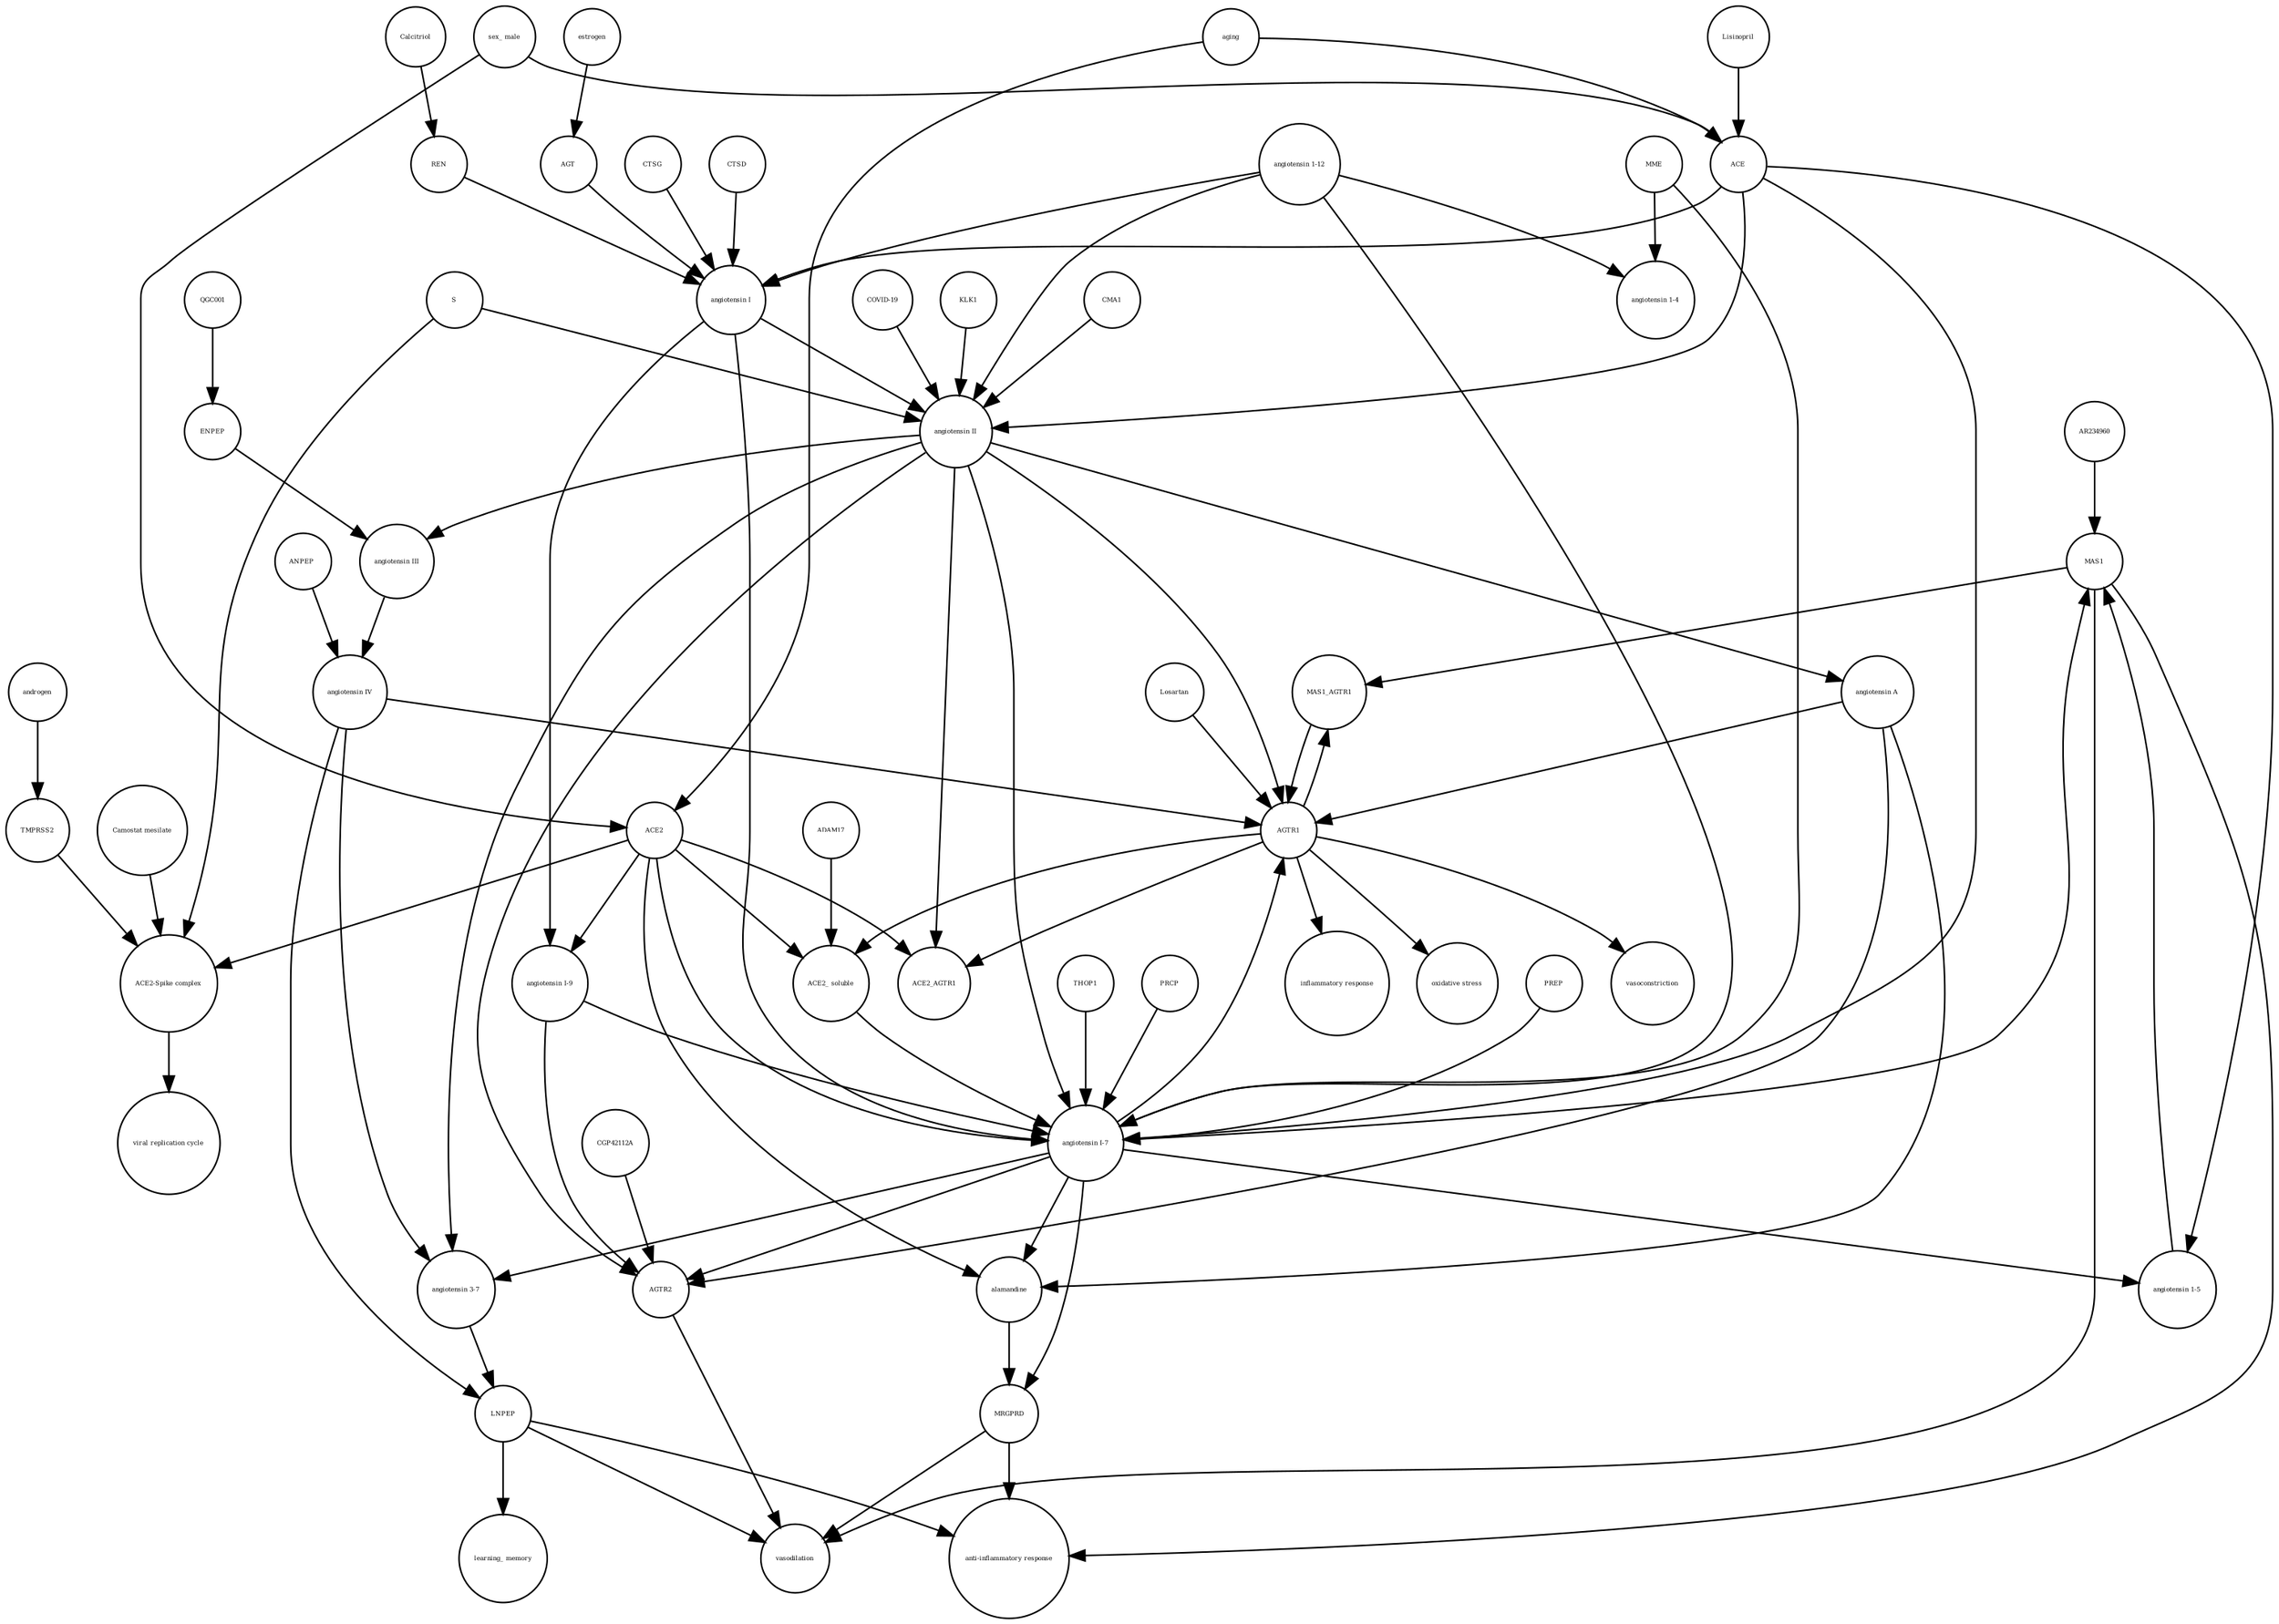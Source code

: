 strict digraph  {
MRGPRD [annotation="urn_miriam_hgnc_HGNC%3A29626", bipartite=0, cls=macromolecule, fontsize=4, label=MRGPRD, shape=circle];
"anti-inflammatory response" [annotation="urn_miriam_obo.go_GO%3A0006954", bipartite=0, cls=phenotype, fontsize=4, label="anti-inflammatory response", shape=circle];
MAS1 [annotation="urn_miriam_hgnc_HGNC%3A6899", bipartite=0, cls=macromolecule, fontsize=4, label=MAS1, shape=circle];
AGTR2 [annotation="urn_miriam_hgnc_HGNC%3A338", bipartite=0, cls=macromolecule, fontsize=4, label=AGTR2, shape=circle];
vasodilation [annotation=urn_miriam_mesh_D014664, bipartite=0, cls=phenotype, fontsize=4, label=vasodilation, shape=circle];
AGTR1 [annotation="urn_miriam_hgnc_HGNC%3A336", bipartite=0, cls=macromolecule, fontsize=4, label=AGTR1, shape=circle];
"inflammatory response" [annotation="urn_miriam_obo.go_GO%3A0006954", bipartite=0, cls=phenotype, fontsize=4, label="inflammatory response", shape=circle];
"oxidative stress" [annotation="urn_miriam_obo.go_GO%3A0006979", bipartite=0, cls=phenotype, fontsize=4, label="oxidative stress", shape=circle];
vasoconstriction [annotation=urn_miriam_mesh_D014661, bipartite=0, cls=phenotype, fontsize=4, label=vasoconstriction, shape=circle];
LNPEP [annotation="urn_miriam_hgnc_HGNC%3A6656", bipartite=0, cls=macromolecule, fontsize=4, label=LNPEP, shape=circle];
"learning_ memory" [annotation="", bipartite=0, cls=phenotype, fontsize=4, label="learning_ memory", shape=circle];
"ACE2-Spike complex" [annotation=urn_miriam_pubmed_32275855, bipartite=0, cls=complex, fontsize=4, label="ACE2-Spike complex", shape=circle];
"viral replication cycle" [annotation=urn_miriam_mesh_D014661, bipartite=0, cls=phenotype, fontsize=4, label="viral replication cycle", shape=circle];
"angiotensin I-7" [annotation="urn_miriam_obo.chebi_CHEBI%3A55438", bipartite=0, cls="simple chemical", fontsize=4, label="angiotensin I-7", shape=circle];
"angiotensin 3-7" [annotation=urn_miriam_pubmed_30934934, bipartite=0, cls="simple chemical", fontsize=4, label="angiotensin 3-7", shape=circle];
ACE2_AGTR1 [annotation=urn_miriam_pubmed_25225202, bipartite=0, cls=complex, fontsize=4, label=ACE2_AGTR1, shape=circle];
androgen [annotation="urn_miriam_obo.chebi_CHEBI%3A50113", bipartite=0, cls="simple chemical", fontsize=4, label=androgen, shape=circle];
estrogen [annotation="urn_miriam_obo.chebi_CHEBI%3A50114", bipartite=0, cls="simple chemical", fontsize=4, label=estrogen, shape=circle];
ACE [annotation="urn_miriam_hgnc_HGNC%3A2707", bipartite=0, cls=macromolecule, fontsize=4, label=ACE, shape=circle];
"angiotensin III" [annotation="urn_miriam_obo.chebi_CHEBI%3A89666", bipartite=0, cls="simple chemical", fontsize=4, label="angiotensin III", shape=circle];
Lisinopril [annotation="urn_miriam_obo.chebi_CHEBI%3A43755", bipartite=0, cls="simple chemical", fontsize=4, label=Lisinopril, shape=circle];
"ACE2_ soluble" [annotation="urn_miriam_hgnc.symbol_ACE2", bipartite=0, cls=macromolecule, fontsize=4, label="ACE2_ soluble", shape=circle];
Losartan [annotation="urn_miriam_obo.chebi_CHEBI%3A6541", bipartite=0, cls="simple chemical", fontsize=4, label=Losartan, shape=circle];
THOP1 [annotation="urn_miriam_hgnc_HGNC%3A11793", bipartite=0, cls=macromolecule, fontsize=4, label=THOP1, shape=circle];
PRCP [annotation="urn_miriam_hgnc_HGNC%3A9344", bipartite=0, cls=macromolecule, fontsize=4, label=PRCP, shape=circle];
"angiotensin II" [annotation="urn_miriam_obo.chebi_CHEBI%3A2718", bipartite=0, cls="simple chemical", fontsize=4, label="angiotensin II", shape=circle];
REN [annotation="urn_miriam_hgnc_HGNC%3A9958", bipartite=0, cls=macromolecule, fontsize=4, label=REN, shape=circle];
MAS1_AGTR1 [annotation=urn_miriam_pubmed_15809376, bipartite=0, cls=complex, fontsize=4, label=MAS1_AGTR1, shape=circle];
KLK1 [annotation="urn_miriam_hgnc_HGNC%3A6357|urn_miriam_pubmed_6555043", bipartite=0, cls=macromolecule, fontsize=4, label=KLK1, shape=circle];
"angiotensin 1-5" [annotation="urn_miriam_obo.chebi_CHEBI%3A80129", bipartite=0, cls="simple chemical", fontsize=4, label="angiotensin 1-5", shape=circle];
CMA1 [annotation="urn_miriam_hgnc_HGNC%3A2097", bipartite=0, cls=macromolecule, fontsize=4, label=CMA1, shape=circle];
AR234960 [annotation="urn_miriam_pubchem.compound_146025955", bipartite=0, cls="simple chemical", fontsize=4, label=AR234960, shape=circle];
MME [annotation="urn_miriam_hgnc_HGNC%3A7154", bipartite=0, cls=macromolecule, fontsize=4, label=MME, shape=circle];
"angiotensin A" [annotation="urn_miriam_kegg.compound_C20970", bipartite=0, cls="simple chemical", fontsize=4, label="angiotensin A", shape=circle];
"sex_ male" [annotation=urn_miriam_mesh_D008297, bipartite=0, cls=phenotype, fontsize=4, label="sex_ male", shape=circle];
"angiotensin I-9" [annotation="urn_miriam_obo.chebi_CHEBI%3A80128", bipartite=0, cls="simple chemical", fontsize=4, label="angiotensin I-9", shape=circle];
AGT [annotation="urn_miriam_hgnc_HGNC%3A333", bipartite=0, cls=macromolecule, fontsize=4, label=AGT, shape=circle];
"angiotensin I" [annotation="urn_miriam_obo.chebi_CHEBI%3A2718", bipartite=0, cls="simple chemical", fontsize=4, label="angiotensin I", shape=circle];
alamandine [annotation="", bipartite=0, cls="simple chemical", fontsize=4, label=alamandine, shape=circle];
"angiotensin IV" [annotation="urn_miriam_pubmed_32333398|urn_miriam_obo.chebi_CHEBI%3A80127", bipartite=0, cls="simple chemical", fontsize=4, label="angiotensin IV", shape=circle];
ENPEP [annotation="", bipartite=0, cls=macromolecule, fontsize=4, label=ENPEP, shape=circle];
TMPRSS2 [annotation="urn_miriam_hgnc_HGNC%3A11876", bipartite=0, cls=macromolecule, fontsize=4, label=TMPRSS2, shape=circle];
ADAM17 [annotation="urn_miriam_hgnc_HGNC%3A195", bipartite=0, cls=macromolecule, fontsize=4, label=ADAM17, shape=circle];
Calcitriol [annotation="urn_miriam_obo.chebi_CHEBI%3A17823", bipartite=0, cls="simple chemical", fontsize=4, label=Calcitriol, shape=circle];
aging [annotation="urn_miriam_obo.go_GO%3A0007568", bipartite=0, cls=phenotype, fontsize=4, label=aging, shape=circle];
QGC001 [annotation=urn_miriam_pubmed_24337978, bipartite=0, cls="simple chemical", fontsize=4, label=QGC001, shape=circle];
CTSD [annotation="urn_miriam_hgnc_HGNC%3A2529", bipartite=0, cls=macromolecule, fontsize=4, label=CTSD, shape=circle];
"angiotensin 1-12" [annotation=urn_miriam_pubmed_27465904, bipartite=0, cls="simple chemical", fontsize=4, label="angiotensin 1-12", shape=circle];
"COVID-19" [annotation="urn_miriam_taxonomy_2697049|urn_miriam_mesh_C000657245", bipartite=0, cls=phenotype, fontsize=4, label="COVID-19", shape=circle];
"angiotensin 1-4" [annotation=urn_miriam_pubmed_22490446, bipartite=0, cls="simple chemical", fontsize=4, label="angiotensin 1-4", shape=circle];
PREP [annotation="urn_miriam_hgnc_HGNC%3A9358", bipartite=0, cls=macromolecule, fontsize=4, label=PREP, shape=circle];
"ANPEP " [annotation="urn_miriam_hgnc_HGNC%3A500", bipartite=0, cls=macromolecule, fontsize=4, label="ANPEP ", shape=circle];
CTSG [annotation="urn_miriam_hgnc_HGNC%3A2532", bipartite=0, cls=macromolecule, fontsize=4, label=CTSG, shape=circle];
CGP42112A [annotation="urn_miriam_obo.chebi_CHEBI%3A147302", bipartite=0, cls="simple chemical", fontsize=4, label=CGP42112A, shape=circle];
S [annotation="urn_miriam_uniprot_P0DTC2|urn_miriam_uniprot_P59594", bipartite=0, cls=macromolecule, fontsize=4, label=S, shape=circle];
ACE2 [annotation="urn_miriam_hgnc_HGNC%3A13557", bipartite=0, cls=macromolecule, fontsize=4, label=ACE2, shape=circle];
"Camostat mesilate" [annotation="urn_miriam_obo.chebi_CHEBI%3A135632", bipartite=0, cls="simple chemical", fontsize=4, label="Camostat mesilate", shape=circle];
MRGPRD -> "anti-inflammatory response"  [annotation="", interaction_type="necessary stimulation"];
MRGPRD -> vasodilation  [annotation="", interaction_type="necessary stimulation"];
MAS1 -> "anti-inflammatory response"  [annotation="", interaction_type="necessary stimulation"];
MAS1 -> vasodilation  [annotation="", interaction_type="necessary stimulation"];
MAS1 -> MAS1_AGTR1  [annotation="", interaction_type=production];
AGTR2 -> vasodilation  [annotation="", interaction_type="necessary stimulation"];
AGTR1 -> "inflammatory response"  [annotation="", interaction_type="necessary stimulation"];
AGTR1 -> "oxidative stress"  [annotation="", interaction_type="necessary stimulation"];
AGTR1 -> vasoconstriction  [annotation="", interaction_type="necessary stimulation"];
AGTR1 -> MAS1_AGTR1  [annotation="", interaction_type=production];
AGTR1 -> "ACE2_ soluble"  [annotation="urn_miriam_pubmed_24227843|urn_miriam_taxonomy_9606|urn_miriam_pubmed_32333398|urn_miriam_pubmed_28512108", interaction_type=stimulation];
AGTR1 -> ACE2_AGTR1  [annotation="", interaction_type=production];
LNPEP -> "learning_ memory"  [annotation="", interaction_type="necessary stimulation"];
LNPEP -> "anti-inflammatory response"  [annotation="", interaction_type="necessary stimulation"];
LNPEP -> vasodilation  [annotation="", interaction_type="necessary stimulation"];
"ACE2-Spike complex" -> "viral replication cycle"  [annotation="", interaction_type="necessary stimulation"];
"angiotensin I-7" -> "angiotensin 1-5"  [annotation="", interaction_type=production];
"angiotensin I-7" -> AGTR2  [annotation="urn_miriam_pubmed_15767466|urn_miriam_taxonomy_10116", interaction_type=stimulation];
"angiotensin I-7" -> AGTR1  [annotation="urn_miriam_pubmed_29928987|urn_miriam_taxonomy_9606", interaction_type=inhibition];
"angiotensin I-7" -> "angiotensin 3-7"  [annotation="", interaction_type=production];
"angiotensin I-7" -> MAS1  [annotation="urn_miriam_pubmed_27217404|urn_miriam_taxonomy_9606", interaction_type=stimulation];
"angiotensin I-7" -> MRGPRD  [annotation="urn_miriam_pubmed_27217404|urn_miriam_taxonomy_9606", interaction_type=stimulation];
"angiotensin I-7" -> alamandine  [annotation="", interaction_type=production];
"angiotensin 3-7" -> LNPEP  [annotation=urn_miriam_pubmed_30934934, interaction_type=stimulation];
androgen -> TMPRSS2  [annotation="urn_miriam_pubmed_10485450|urn_miriam_taxonomy_9606", interaction_type=stimulation];
estrogen -> AGT  [annotation=urn_miriam_pubmed_30934934, interaction_type=stimulation];
ACE -> "angiotensin II"  [annotation="urn_miriam_taxonomy_9606|urn_miriam_pubmed_190881|urn_miriam_pubmed_10969042", interaction_type=catalysis];
ACE -> "angiotensin 1-5"  [annotation="urn_miriam_pubmed_10969042|urn_miriam_taxonomy_9606", interaction_type=catalysis];
ACE -> "angiotensin I-7"  [annotation="urn_miriam_pubmed_15283675|urn_miriam_taxonomy_9606", interaction_type=catalysis];
ACE -> "angiotensin I"  [annotation="urn_miriam_pubmed_22490446|urn_miriam_taxonomy_10116", interaction_type=catalysis];
"angiotensin III" -> "angiotensin IV"  [annotation="", interaction_type=production];
Lisinopril -> ACE  [annotation=urn_miriam_pubmed_2550696, interaction_type=inhibition];
"ACE2_ soluble" -> "angiotensin I-7"  [annotation="urn_miriam_pubmed_28512108|urn_miriam_taxonomy_9606", interaction_type=stimulation];
Losartan -> AGTR1  [annotation="urn_miriam_pubmed_24530803|urn_miriam_taxonomy_8355", interaction_type=inhibition];
THOP1 -> "angiotensin I-7"  [annotation="urn_miriam_pubmed_24041943|urn_miriam_taxonomy_10116", interaction_type=catalysis];
PRCP -> "angiotensin I-7"  [annotation="urn_miriam_taxonomy_10090|urn_miriam_pubmed_23392115", interaction_type=catalysis];
"angiotensin II" -> "angiotensin I-7"  [annotation="", interaction_type=production];
"angiotensin II" -> "angiotensin 3-7"  [annotation="", interaction_type=production];
"angiotensin II" -> AGTR1  [annotation="urn_miriam_pubmed_17630322|urn_miriam_taxonomy_40674|urn_miriam_pubmed_26497614|urn_miriam_pubmed_32333398|urn_miriam_pubmed_17138938", interaction_type=stimulation];
"angiotensin II" -> "angiotensin A"  [annotation="", interaction_type=production];
"angiotensin II" -> "angiotensin III"  [annotation="", interaction_type=production];
"angiotensin II" -> ACE2_AGTR1  [annotation="urn_miriam_pubmed_25225202|urn_miriam_taxonomy_40674", interaction_type=inhibition];
"angiotensin II" -> AGTR2  [annotation="urn_miriam_pubmed_17630322|urn_miriam_taxonomy_9606|urn_miriam_pubmed_17138938", interaction_type=stimulation];
REN -> "angiotensin I"  [annotation="urn_miriam_pubmed_10585461|urn_miriam_pubmed_30934934|urn_miriam_pubmed_6172448|urn_miriam_taxonomy_9606", interaction_type=catalysis];
MAS1_AGTR1 -> AGTR1  [annotation="urn_miriam_pubmed_15809376|urn_miriam_taxonomy_40674", interaction_type=inhibition];
KLK1 -> "angiotensin II"  [annotation="urn_miriam_taxonomy_9823|urn_miriam_pubmed_6555043", interaction_type=catalysis];
"angiotensin 1-5" -> MAS1  [annotation="urn_miriam_pubmed_27660028|urn_miriam_taxonomy_10116|urn_miriam_taxonomy_9606|urn_miriam_pubmed_27217404", interaction_type=stimulation];
CMA1 -> "angiotensin II"  [annotation="urn_miriam_pubmed_22180785|urn_miriam_taxonomy_9606", interaction_type=catalysis];
AR234960 -> MAS1  [annotation=urn_miriam_pubmed_29287092, interaction_type=stimulation];
MME -> "angiotensin 1-4"  [annotation="urn_miriam_pubmed_22490446|urn_miriam_taxonomy_10116", interaction_type=catalysis];
MME -> "angiotensin I-7"  [annotation="urn_miriam_taxonomy_9606|urn_miriam_pubmed_15283675", interaction_type=catalysis];
"angiotensin A" -> alamandine  [annotation="", interaction_type=production];
"angiotensin A" -> AGTR2  [annotation="urn_miriam_pubmed_17630322|urn_miriam_taxonomy_9606|urn_miriam_pubmed_17138938", interaction_type=stimulation];
"angiotensin A" -> AGTR1  [annotation="urn_miriam_pubmed_17630322|urn_miriam_taxonomy_40674|urn_miriam_pubmed_26497614|urn_miriam_pubmed_32333398|urn_miriam_pubmed_17138938", interaction_type=stimulation];
"sex_ male" -> ACE  [annotation="urn_miriam_pubmed_26171856|urn_miriam_taxonomy_10116", interaction_type=stimulation];
"sex_ male" -> ACE2  [annotation="urn_miriam_pubmed_26171856|urn_miriam_taxonomy_10116", interaction_type=stimulation];
"angiotensin I-9" -> AGTR2  [annotation="urn_miriam_pubmed_30048754|urn_miriam_taxonomy_10116", interaction_type=stimulation];
"angiotensin I-9" -> "angiotensin I-7"  [annotation="", interaction_type=production];
AGT -> "angiotensin I"  [annotation="", interaction_type=production];
"angiotensin I" -> "angiotensin II"  [annotation="", interaction_type=production];
"angiotensin I" -> "angiotensin I-7"  [annotation="", interaction_type=production];
"angiotensin I" -> "angiotensin I-9"  [annotation="", interaction_type=production];
alamandine -> MRGPRD  [annotation="urn_miriam_pubmed_23446738|urn_miriam_taxonomy_9606", interaction_type=stimulation];
"angiotensin IV" -> "angiotensin 3-7"  [annotation="", interaction_type=production];
"angiotensin IV" -> LNPEP  [annotation="urn_miriam_pubmed_11707427|urn_miriam_taxonomy_10090", interaction_type=stimulation];
"angiotensin IV" -> AGTR1  [annotation="urn_miriam_pubmed_17630322|urn_miriam_taxonomy_40674|urn_miriam_pubmed_26497614|urn_miriam_pubmed_32333398|urn_miriam_pubmed_17138938", interaction_type=stimulation];
ENPEP -> "angiotensin III"  [annotation="urn_miriam_pubmed_8876246|urn_miriam_taxonomy_10090", interaction_type=catalysis];
TMPRSS2 -> "ACE2-Spike complex"  [annotation="urn_miriam_pubmed_32142651|urn_miriam_taxonomy_9606", interaction_type=stimulation];
ADAM17 -> "ACE2_ soluble"  [annotation="urn_miriam_pubmed_24227843|urn_miriam_taxonomy_9606|urn_miriam_pubmed_32333398|urn_miriam_pubmed_28512108", interaction_type=catalysis];
Calcitriol -> REN  [annotation="", interaction_type=inhibition];
aging -> ACE  [annotation="urn_miriam_pubmed_20689271|urn_miriam_taxonomy_10116", interaction_type=stimulation];
aging -> ACE2  [annotation="urn_miriam_pubmed_20689271|urn_miriam_taxonomy_10116", interaction_type=inhibition];
QGC001 -> ENPEP  [annotation="", interaction_type=inhibition];
CTSD -> "angiotensin I"  [annotation="urn_miriam_pubmed_6172448|urn_miriam_taxonomy_9606", interaction_type=catalysis];
"angiotensin 1-12" -> "angiotensin 1-4"  [annotation="", interaction_type=production];
"angiotensin 1-12" -> "angiotensin II"  [annotation="", interaction_type=production];
"angiotensin 1-12" -> "angiotensin I"  [annotation="", interaction_type=production];
"angiotensin 1-12" -> "angiotensin I-7"  [annotation="", interaction_type=production];
"COVID-19" -> "angiotensin II"  [annotation="urn_miriam_pubmed_32048163|urn_miriam_taxonomy_9606", interaction_type=stimulation];
PREP -> "angiotensin I-7"  [annotation="urn_miriam_pubmed_23463883|urn_miriam_taxonomy_40674", interaction_type=catalysis];
"ANPEP " -> "angiotensin IV"  [annotation="urn_miriam_pubmed_8876246|urn_miriam_taxonomy_10090", interaction_type=catalysis];
CTSG -> "angiotensin I"  [annotation="urn_miriam_pubmed_6172448|urn_miriam_taxonomy_9606", interaction_type=catalysis];
CGP42112A -> AGTR2  [annotation=urn_miriam_pubmed_25014541, interaction_type=stimulation];
S -> "angiotensin II"  [annotation="urn_miriam_pubmed_16007097|urn_miriam_taxonomy_10090", interaction_type=stimulation];
S -> "ACE2-Spike complex"  [annotation="", interaction_type=production];
ACE2 -> "ACE2_ soluble"  [annotation="", interaction_type=production];
ACE2 -> "angiotensin I-7"  [annotation="urn_miriam_taxonomy_10090|urn_miriam_pubmed_23392115", interaction_type=catalysis];
ACE2 -> alamandine  [annotation="urn_miriam_pubmed_23446738|urn_miriam_taxonomy_9606", interaction_type=catalysis];
ACE2 -> "ACE2-Spike complex"  [annotation="", interaction_type=production];
ACE2 -> ACE2_AGTR1  [annotation="", interaction_type=production];
ACE2 -> "angiotensin I-9"  [annotation="urn_miriam_pubmed_10969042|urn_miriam_taxonomy_9606", interaction_type=catalysis];
"Camostat mesilate" -> "ACE2-Spike complex"  [annotation="urn_miriam_pubmed_32142651|urn_miriam_taxonomy_9606", interaction_type=inhibition];
}

